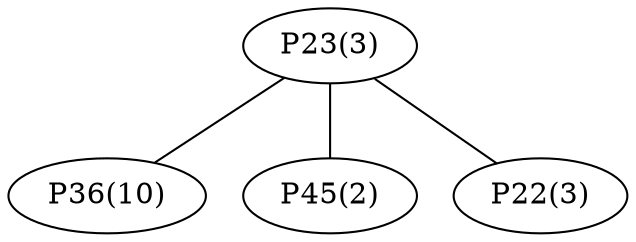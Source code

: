 graph network {
	"P23(3)";
	"P36(10)";
	"P45(2)";
	"P22(3)";
	"P23(3)" -- "P36(10)";
	"P23(3)" -- "P45(2)";
	"P23(3)" -- "P22(3)";
}